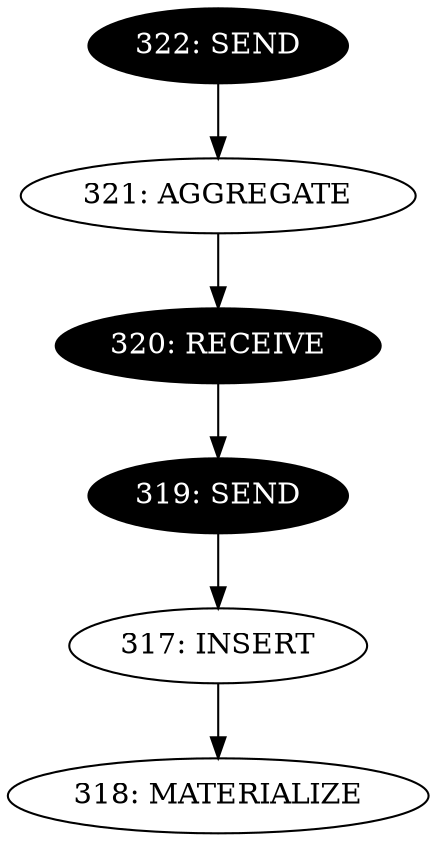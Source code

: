 digraph name {
318 [label="318: MATERIALIZE" ];
317 [label="317: INSERT" ];
317 -> 318;
319 [label="319: SEND" fontcolor="white" style="filled" fillcolor="black"];
319 -> 317;
320 [label="320: RECEIVE" fontcolor="white" style="filled" fillcolor="black"];
320 -> 319;
321 [label="321: AGGREGATE" ];
321 -> 320;
322 [label="322: SEND" fontcolor="white" style="filled" fillcolor="black"];
322 -> 321;

}

